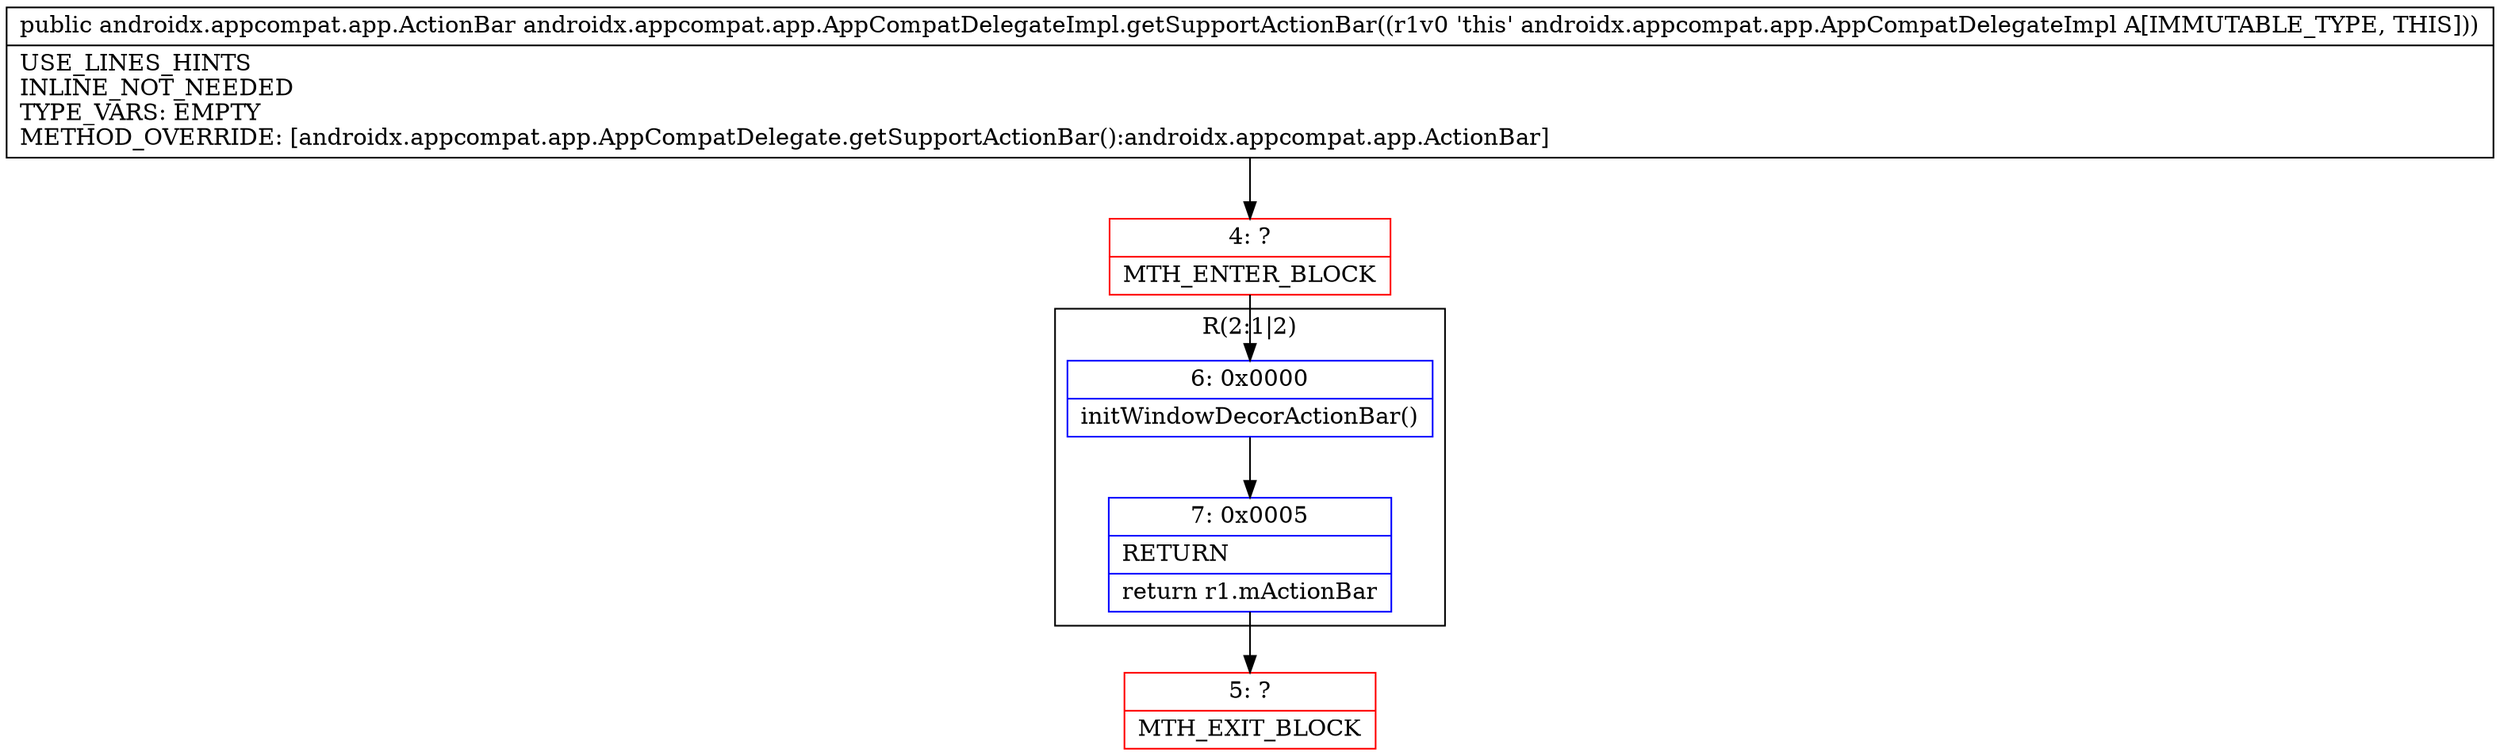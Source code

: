 digraph "CFG forandroidx.appcompat.app.AppCompatDelegateImpl.getSupportActionBar()Landroidx\/appcompat\/app\/ActionBar;" {
subgraph cluster_Region_1421967148 {
label = "R(2:1|2)";
node [shape=record,color=blue];
Node_6 [shape=record,label="{6\:\ 0x0000|initWindowDecorActionBar()\l}"];
Node_7 [shape=record,label="{7\:\ 0x0005|RETURN\l|return r1.mActionBar\l}"];
}
Node_4 [shape=record,color=red,label="{4\:\ ?|MTH_ENTER_BLOCK\l}"];
Node_5 [shape=record,color=red,label="{5\:\ ?|MTH_EXIT_BLOCK\l}"];
MethodNode[shape=record,label="{public androidx.appcompat.app.ActionBar androidx.appcompat.app.AppCompatDelegateImpl.getSupportActionBar((r1v0 'this' androidx.appcompat.app.AppCompatDelegateImpl A[IMMUTABLE_TYPE, THIS]))  | USE_LINES_HINTS\lINLINE_NOT_NEEDED\lTYPE_VARS: EMPTY\lMETHOD_OVERRIDE: [androidx.appcompat.app.AppCompatDelegate.getSupportActionBar():androidx.appcompat.app.ActionBar]\l}"];
MethodNode -> Node_4;Node_6 -> Node_7;
Node_7 -> Node_5;
Node_4 -> Node_6;
}

